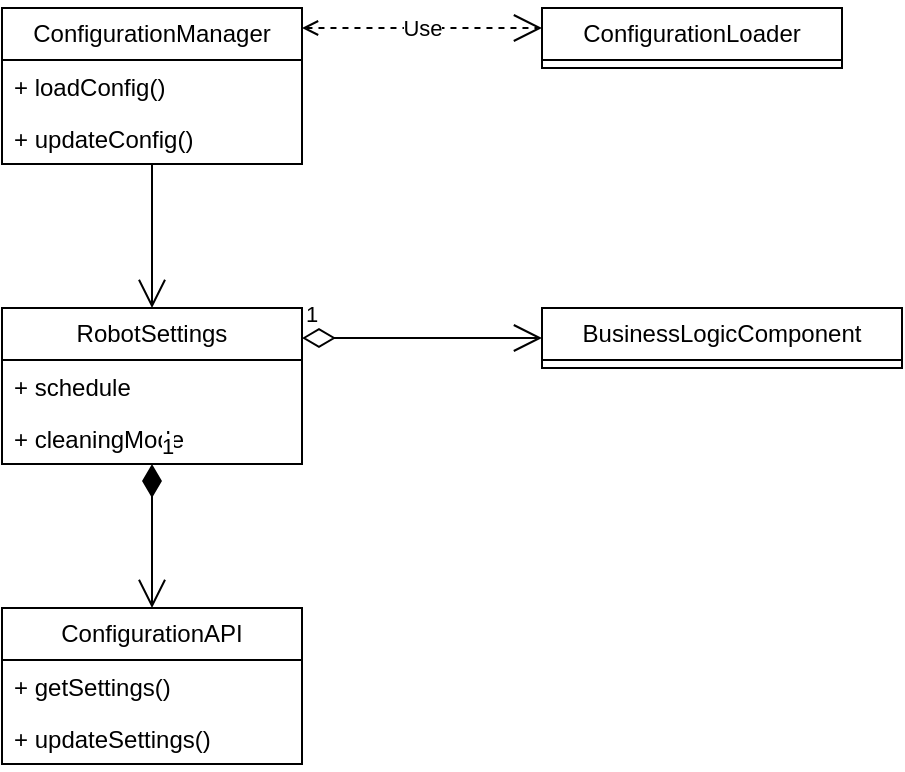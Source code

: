 <mxfile version="24.7.8">
  <diagram name="Страница — 1" id="lYvvhaLfQTH1Q1lYaJ-U">
    <mxGraphModel dx="581" dy="837" grid="1" gridSize="10" guides="1" tooltips="1" connect="1" arrows="1" fold="1" page="1" pageScale="1" pageWidth="827" pageHeight="1169" math="0" shadow="0">
      <root>
        <mxCell id="0" />
        <mxCell id="1" parent="0" />
        <mxCell id="Bc3x7COvBcmyXwGWlnCJ-1" value="ConfigurationManager " style="swimlane;fontStyle=0;childLayout=stackLayout;horizontal=1;startSize=26;fillColor=none;horizontalStack=0;resizeParent=1;resizeParentMax=0;resizeLast=0;collapsible=1;marginBottom=0;whiteSpace=wrap;html=1;" vertex="1" parent="1">
          <mxGeometry x="60" y="270" width="150" height="78" as="geometry">
            <mxRectangle x="60" y="270" width="160" height="30" as="alternateBounds" />
          </mxGeometry>
        </mxCell>
        <mxCell id="Bc3x7COvBcmyXwGWlnCJ-2" value="+ loadConfig()" style="text;strokeColor=none;fillColor=none;align=left;verticalAlign=top;spacingLeft=4;spacingRight=4;overflow=hidden;rotatable=0;points=[[0,0.5],[1,0.5]];portConstraint=eastwest;whiteSpace=wrap;html=1;" vertex="1" parent="Bc3x7COvBcmyXwGWlnCJ-1">
          <mxGeometry y="26" width="150" height="26" as="geometry" />
        </mxCell>
        <mxCell id="Bc3x7COvBcmyXwGWlnCJ-3" value="+ updateConfig() " style="text;strokeColor=none;fillColor=none;align=left;verticalAlign=top;spacingLeft=4;spacingRight=4;overflow=hidden;rotatable=0;points=[[0,0.5],[1,0.5]];portConstraint=eastwest;whiteSpace=wrap;html=1;" vertex="1" parent="Bc3x7COvBcmyXwGWlnCJ-1">
          <mxGeometry y="52" width="150" height="26" as="geometry" />
        </mxCell>
        <mxCell id="Bc3x7COvBcmyXwGWlnCJ-5" value="RobotSettings      " style="swimlane;fontStyle=0;childLayout=stackLayout;horizontal=1;startSize=26;fillColor=none;horizontalStack=0;resizeParent=1;resizeParentMax=0;resizeLast=0;collapsible=1;marginBottom=0;whiteSpace=wrap;html=1;" vertex="1" parent="1">
          <mxGeometry x="60" y="420" width="150" height="78" as="geometry">
            <mxRectangle x="60" y="270" width="160" height="30" as="alternateBounds" />
          </mxGeometry>
        </mxCell>
        <mxCell id="Bc3x7COvBcmyXwGWlnCJ-6" value="+ schedule" style="text;strokeColor=none;fillColor=none;align=left;verticalAlign=top;spacingLeft=4;spacingRight=4;overflow=hidden;rotatable=0;points=[[0,0.5],[1,0.5]];portConstraint=eastwest;whiteSpace=wrap;html=1;" vertex="1" parent="Bc3x7COvBcmyXwGWlnCJ-5">
          <mxGeometry y="26" width="150" height="26" as="geometry" />
        </mxCell>
        <mxCell id="Bc3x7COvBcmyXwGWlnCJ-7" value="+ cleaningMode " style="text;strokeColor=none;fillColor=none;align=left;verticalAlign=top;spacingLeft=4;spacingRight=4;overflow=hidden;rotatable=0;points=[[0,0.5],[1,0.5]];portConstraint=eastwest;whiteSpace=wrap;html=1;" vertex="1" parent="Bc3x7COvBcmyXwGWlnCJ-5">
          <mxGeometry y="52" width="150" height="26" as="geometry" />
        </mxCell>
        <mxCell id="Bc3x7COvBcmyXwGWlnCJ-8" value="ConfigurationAPI             " style="swimlane;fontStyle=0;childLayout=stackLayout;horizontal=1;startSize=26;fillColor=none;horizontalStack=0;resizeParent=1;resizeParentMax=0;resizeLast=0;collapsible=1;marginBottom=0;whiteSpace=wrap;html=1;" vertex="1" parent="1">
          <mxGeometry x="60" y="570" width="150" height="78" as="geometry">
            <mxRectangle x="60" y="270" width="160" height="30" as="alternateBounds" />
          </mxGeometry>
        </mxCell>
        <mxCell id="Bc3x7COvBcmyXwGWlnCJ-9" value="+ getSettings()" style="text;strokeColor=none;fillColor=none;align=left;verticalAlign=top;spacingLeft=4;spacingRight=4;overflow=hidden;rotatable=0;points=[[0,0.5],[1,0.5]];portConstraint=eastwest;whiteSpace=wrap;html=1;" vertex="1" parent="Bc3x7COvBcmyXwGWlnCJ-8">
          <mxGeometry y="26" width="150" height="26" as="geometry" />
        </mxCell>
        <mxCell id="Bc3x7COvBcmyXwGWlnCJ-10" value="+ updateSettings()  " style="text;strokeColor=none;fillColor=none;align=left;verticalAlign=top;spacingLeft=4;spacingRight=4;overflow=hidden;rotatable=0;points=[[0,0.5],[1,0.5]];portConstraint=eastwest;whiteSpace=wrap;html=1;" vertex="1" parent="Bc3x7COvBcmyXwGWlnCJ-8">
          <mxGeometry y="52" width="150" height="26" as="geometry" />
        </mxCell>
        <mxCell id="Bc3x7COvBcmyXwGWlnCJ-11" value="BusinessLogicComponent    " style="swimlane;fontStyle=0;childLayout=stackLayout;horizontal=1;startSize=26;fillColor=none;horizontalStack=0;resizeParent=1;resizeParentMax=0;resizeLast=0;collapsible=1;marginBottom=0;whiteSpace=wrap;html=1;" vertex="1" collapsed="1" parent="1">
          <mxGeometry x="330" y="420" width="180" height="30" as="geometry">
            <mxRectangle x="330" y="420" width="190" height="52" as="alternateBounds" />
          </mxGeometry>
        </mxCell>
        <mxCell id="Bc3x7COvBcmyXwGWlnCJ-15" value="ConfigurationLoader   " style="swimlane;fontStyle=0;childLayout=stackLayout;horizontal=1;startSize=26;fillColor=none;horizontalStack=0;resizeParent=1;resizeParentMax=0;resizeLast=0;collapsible=1;marginBottom=0;whiteSpace=wrap;html=1;" vertex="1" collapsed="1" parent="1">
          <mxGeometry x="330" y="270" width="150" height="30" as="geometry">
            <mxRectangle x="330" y="280" width="140" height="52" as="alternateBounds" />
          </mxGeometry>
        </mxCell>
        <mxCell id="Bc3x7COvBcmyXwGWlnCJ-16" value="" style="endArrow=open;endFill=1;endSize=12;html=1;rounded=0;" edge="1" parent="1" source="Bc3x7COvBcmyXwGWlnCJ-1" target="Bc3x7COvBcmyXwGWlnCJ-5">
          <mxGeometry width="160" relative="1" as="geometry">
            <mxPoint x="170" y="600" as="sourcePoint" />
            <mxPoint x="330" y="600" as="targetPoint" />
          </mxGeometry>
        </mxCell>
        <mxCell id="Bc3x7COvBcmyXwGWlnCJ-17" value="1" style="endArrow=open;html=1;endSize=12;startArrow=diamondThin;startSize=14;startFill=1;edgeStyle=orthogonalEdgeStyle;align=left;verticalAlign=bottom;rounded=0;" edge="1" parent="1" source="Bc3x7COvBcmyXwGWlnCJ-5" target="Bc3x7COvBcmyXwGWlnCJ-8">
          <mxGeometry x="-1" y="3" relative="1" as="geometry">
            <mxPoint x="170" y="600" as="sourcePoint" />
            <mxPoint x="330" y="600" as="targetPoint" />
          </mxGeometry>
        </mxCell>
        <mxCell id="Bc3x7COvBcmyXwGWlnCJ-18" value="1" style="endArrow=open;html=1;endSize=12;startArrow=diamondThin;startSize=14;startFill=0;edgeStyle=orthogonalEdgeStyle;align=left;verticalAlign=bottom;rounded=0;" edge="1" parent="1" source="Bc3x7COvBcmyXwGWlnCJ-5" target="Bc3x7COvBcmyXwGWlnCJ-11">
          <mxGeometry x="-1" y="3" relative="1" as="geometry">
            <mxPoint x="170" y="600" as="sourcePoint" />
            <mxPoint x="330" y="600" as="targetPoint" />
            <Array as="points">
              <mxPoint x="240" y="435" />
              <mxPoint x="240" y="435" />
            </Array>
          </mxGeometry>
        </mxCell>
        <mxCell id="Bc3x7COvBcmyXwGWlnCJ-19" value="Use" style="endArrow=open;endSize=12;dashed=1;html=1;rounded=0;edgeStyle=orthogonalEdgeStyle;startArrow=open;startFill=0;" edge="1" parent="1" source="Bc3x7COvBcmyXwGWlnCJ-1" target="Bc3x7COvBcmyXwGWlnCJ-15">
          <mxGeometry width="160" relative="1" as="geometry">
            <mxPoint x="220" y="350" as="sourcePoint" />
            <mxPoint x="290" y="330" as="targetPoint" />
            <Array as="points">
              <mxPoint x="300" y="280" />
              <mxPoint x="300" y="280" />
            </Array>
          </mxGeometry>
        </mxCell>
      </root>
    </mxGraphModel>
  </diagram>
</mxfile>
